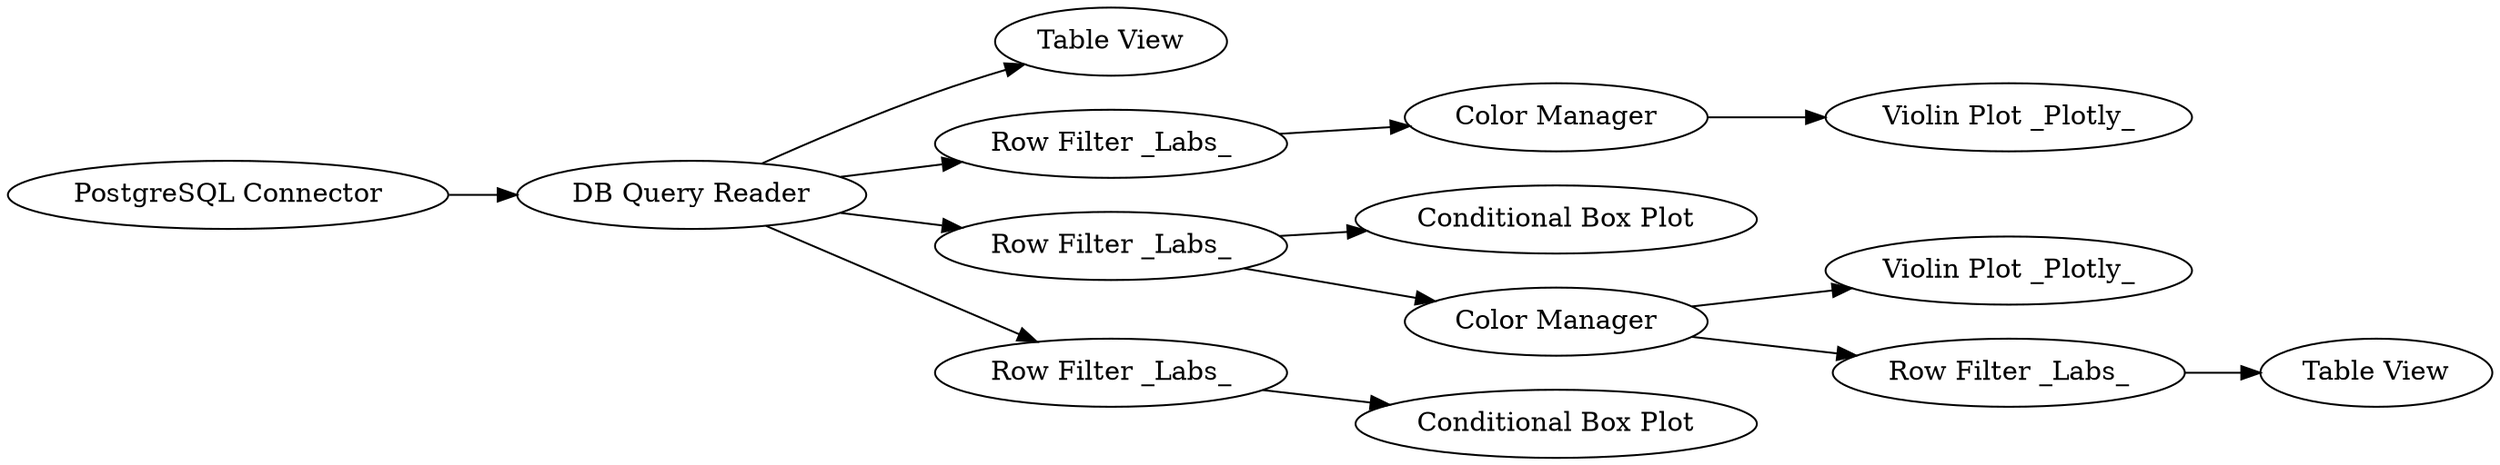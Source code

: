digraph {
	1 [label="PostgreSQL Connector"]
	2 [label="DB Query Reader"]
	4 [label="Table View"]
	6 [label="Row Filter _Labs_"]
	7 [label="Row Filter _Labs_"]
	8 [label="Conditional Box Plot"]
	9 [label="Violin Plot _Plotly_"]
	11 [label="Color Manager"]
	12 [label="Violin Plot _Plotly_"]
	13 [label="Color Manager"]
	14 [label="Row Filter _Labs_"]
	15 [label="Table View"]
	16 [label="Conditional Box Plot"]
	17 [label="Row Filter _Labs_"]
	1 -> 2
	2 -> 6
	2 -> 7
	2 -> 4
	2 -> 17
	6 -> 11
	7 -> 13
	7 -> 8
	11 -> 9
	13 -> 12
	13 -> 14
	14 -> 15
	17 -> 16
	rankdir=LR
}
